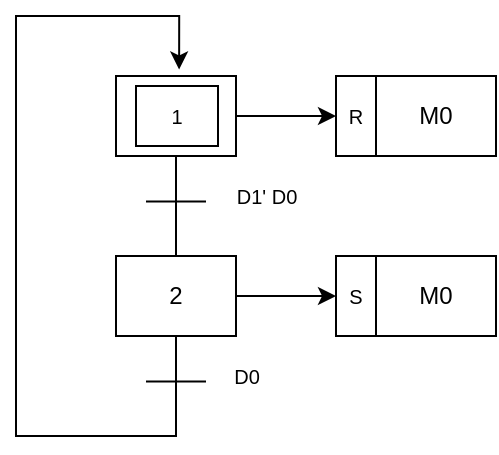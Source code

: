 <mxfile version="16.6.4" type="github">
  <diagram id="C5RBs43oDa-KdzZeNtuy" name="Page-1">
    <mxGraphModel dx="406" dy="301" grid="1" gridSize="10" guides="1" tooltips="1" connect="1" arrows="1" fold="1" page="1" pageScale="1" pageWidth="827" pageHeight="1169" math="0" shadow="0">
      <root>
        <mxCell id="WIyWlLk6GJQsqaUBKTNV-0" />
        <mxCell id="WIyWlLk6GJQsqaUBKTNV-1" parent="WIyWlLk6GJQsqaUBKTNV-0" />
        <mxCell id="bX0SSL4hS9NI_KzeMU4D-5" style="edgeStyle=orthogonalEdgeStyle;rounded=0;orthogonalLoop=1;jettySize=auto;html=1;entryX=0.5;entryY=0;entryDx=0;entryDy=0;fontSize=10;endArrow=none;endFill=0;" parent="WIyWlLk6GJQsqaUBKTNV-1" source="WIyWlLk6GJQsqaUBKTNV-3" target="bX0SSL4hS9NI_KzeMU4D-0" edge="1">
          <mxGeometry relative="1" as="geometry" />
        </mxCell>
        <mxCell id="3Cay8AB9NM4yHH3ktIrj-4" style="edgeStyle=orthogonalEdgeStyle;rounded=0;orthogonalLoop=1;jettySize=auto;html=1;exitX=1;exitY=0.5;exitDx=0;exitDy=0;entryX=0;entryY=0.5;entryDx=0;entryDy=0;fontSize=10;endArrow=classic;endFill=1;" edge="1" parent="WIyWlLk6GJQsqaUBKTNV-1" source="WIyWlLk6GJQsqaUBKTNV-3" target="3Cay8AB9NM4yHH3ktIrj-3">
          <mxGeometry relative="1" as="geometry" />
        </mxCell>
        <mxCell id="WIyWlLk6GJQsqaUBKTNV-3" value="1" style="rounded=0;whiteSpace=wrap;html=1;fontSize=12;glass=0;strokeWidth=1;shadow=0;" parent="WIyWlLk6GJQsqaUBKTNV-1" vertex="1">
          <mxGeometry x="220" y="80" width="60" height="40" as="geometry" />
        </mxCell>
        <mxCell id="bX0SSL4hS9NI_KzeMU4D-7" style="edgeStyle=orthogonalEdgeStyle;rounded=0;orthogonalLoop=1;jettySize=auto;html=1;entryX=0.5;entryY=0;entryDx=0;entryDy=0;fontSize=10;endArrow=none;endFill=0;" parent="WIyWlLk6GJQsqaUBKTNV-1" source="bX0SSL4hS9NI_KzeMU4D-0" edge="1">
          <mxGeometry relative="1" as="geometry">
            <mxPoint x="250" y="260" as="targetPoint" />
          </mxGeometry>
        </mxCell>
        <mxCell id="3Cay8AB9NM4yHH3ktIrj-7" style="edgeStyle=orthogonalEdgeStyle;rounded=0;orthogonalLoop=1;jettySize=auto;html=1;exitX=1;exitY=0.5;exitDx=0;exitDy=0;entryX=0;entryY=0.5;entryDx=0;entryDy=0;fontSize=10;endArrow=classic;endFill=1;" edge="1" parent="WIyWlLk6GJQsqaUBKTNV-1" source="bX0SSL4hS9NI_KzeMU4D-0" target="3Cay8AB9NM4yHH3ktIrj-6">
          <mxGeometry relative="1" as="geometry" />
        </mxCell>
        <mxCell id="bX0SSL4hS9NI_KzeMU4D-0" value="2" style="rounded=0;whiteSpace=wrap;html=1;fontSize=12;glass=0;strokeWidth=1;shadow=0;" parent="WIyWlLk6GJQsqaUBKTNV-1" vertex="1">
          <mxGeometry x="220" y="170" width="60" height="40" as="geometry" />
        </mxCell>
        <mxCell id="bX0SSL4hS9NI_KzeMU4D-17" style="edgeStyle=orthogonalEdgeStyle;rounded=0;orthogonalLoop=1;jettySize=auto;html=1;entryX=0.526;entryY=-0.082;entryDx=0;entryDy=0;entryPerimeter=0;fontSize=10;endArrow=classic;endFill=1;" parent="WIyWlLk6GJQsqaUBKTNV-1" target="WIyWlLk6GJQsqaUBKTNV-3" edge="1">
          <mxGeometry relative="1" as="geometry">
            <Array as="points">
              <mxPoint x="250" y="260" />
              <mxPoint x="170" y="260" />
              <mxPoint x="170" y="50" />
              <mxPoint x="252" y="50" />
            </Array>
            <mxPoint x="250" y="250" as="sourcePoint" />
          </mxGeometry>
        </mxCell>
        <mxCell id="bX0SSL4hS9NI_KzeMU4D-6" value="D1&#39; D0" style="text;html=1;align=center;verticalAlign=middle;resizable=0;points=[];autosize=1;strokeColor=none;fillColor=none;fontSize=10;" parent="WIyWlLk6GJQsqaUBKTNV-1" vertex="1">
          <mxGeometry x="270" y="130" width="50" height="20" as="geometry" />
        </mxCell>
        <mxCell id="bX0SSL4hS9NI_KzeMU4D-9" value="" style="endArrow=none;html=1;rounded=0;fontSize=10;" parent="WIyWlLk6GJQsqaUBKTNV-1" edge="1">
          <mxGeometry width="50" height="50" relative="1" as="geometry">
            <mxPoint x="235" y="142.71" as="sourcePoint" />
            <mxPoint x="265" y="142.71" as="targetPoint" />
          </mxGeometry>
        </mxCell>
        <mxCell id="bX0SSL4hS9NI_KzeMU4D-10" value="D0" style="text;html=1;align=center;verticalAlign=middle;resizable=0;points=[];autosize=1;strokeColor=none;fillColor=none;fontSize=10;" parent="WIyWlLk6GJQsqaUBKTNV-1" vertex="1">
          <mxGeometry x="270" y="220" width="30" height="20" as="geometry" />
        </mxCell>
        <mxCell id="bX0SSL4hS9NI_KzeMU4D-11" value="" style="endArrow=none;html=1;rounded=0;fontSize=10;" parent="WIyWlLk6GJQsqaUBKTNV-1" edge="1">
          <mxGeometry width="50" height="50" relative="1" as="geometry">
            <mxPoint x="235" y="232.71" as="sourcePoint" />
            <mxPoint x="265" y="232.71" as="targetPoint" />
          </mxGeometry>
        </mxCell>
        <mxCell id="bX0SSL4hS9NI_KzeMU4D-18" value="&lt;font style=&quot;font-size: 10px&quot;&gt;1&lt;/font&gt;" style="rounded=0;whiteSpace=wrap;html=1;fontSize=12;glass=0;strokeWidth=1;shadow=0;" parent="WIyWlLk6GJQsqaUBKTNV-1" vertex="1">
          <mxGeometry x="230" y="85" width="41" height="30" as="geometry" />
        </mxCell>
        <mxCell id="3Cay8AB9NM4yHH3ktIrj-1" value="M0" style="rounded=0;whiteSpace=wrap;html=1;fontSize=12;glass=0;strokeWidth=1;shadow=0;" vertex="1" parent="WIyWlLk6GJQsqaUBKTNV-1">
          <mxGeometry x="350" y="80" width="60" height="40" as="geometry" />
        </mxCell>
        <mxCell id="3Cay8AB9NM4yHH3ktIrj-3" value="R" style="rounded=0;whiteSpace=wrap;html=1;fontSize=10;" vertex="1" parent="WIyWlLk6GJQsqaUBKTNV-1">
          <mxGeometry x="330" y="80" width="20" height="40" as="geometry" />
        </mxCell>
        <mxCell id="3Cay8AB9NM4yHH3ktIrj-5" value="M0" style="rounded=0;whiteSpace=wrap;html=1;fontSize=12;glass=0;strokeWidth=1;shadow=0;" vertex="1" parent="WIyWlLk6GJQsqaUBKTNV-1">
          <mxGeometry x="350" y="170" width="60" height="40" as="geometry" />
        </mxCell>
        <mxCell id="3Cay8AB9NM4yHH3ktIrj-6" value="S" style="rounded=0;whiteSpace=wrap;html=1;fontSize=10;" vertex="1" parent="WIyWlLk6GJQsqaUBKTNV-1">
          <mxGeometry x="330" y="170" width="20" height="40" as="geometry" />
        </mxCell>
      </root>
    </mxGraphModel>
  </diagram>
</mxfile>
